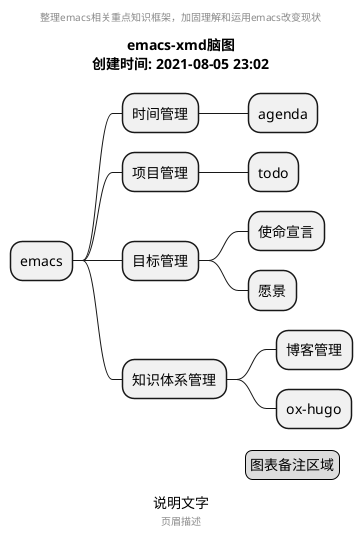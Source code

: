 '新建脑图 https://plantuml.com/zh/mindmap-diagram
@startmindmap
scale 1
title
        emacs-xmd脑图
        创建时间: 2021-08-05 23:02
        endtitle

        center header
                整理emacs相关重点知识框架，加固理解和运用emacs改变现状
        endheader

        * emacs
        ** 时间管理
        *** agenda
        ** 项目管理
        *** todo
        ** 目标管理
        *** 使命宣言
        *** 愿景
        ** 知识体系管理
        *** 博客管理
        *** ox-hugo


        '给图表添加备注
        legend right
                图表备注区域
        endlegend

        caption 说明文字
        center footer
                页眉描述
        endfooter
        @endmindmap
